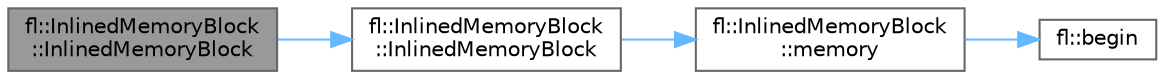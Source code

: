 digraph "fl::InlinedMemoryBlock::InlinedMemoryBlock"
{
 // INTERACTIVE_SVG=YES
 // LATEX_PDF_SIZE
  bgcolor="transparent";
  edge [fontname=Helvetica,fontsize=10,labelfontname=Helvetica,labelfontsize=10];
  node [fontname=Helvetica,fontsize=10,shape=box,height=0.2,width=0.4];
  rankdir="LR";
  Node1 [id="Node000001",label="fl::InlinedMemoryBlock\l::InlinedMemoryBlock",height=0.2,width=0.4,color="gray40", fillcolor="grey60", style="filled", fontcolor="black",tooltip=" "];
  Node1 -> Node2 [id="edge1_Node000001_Node000002",color="steelblue1",style="solid",tooltip=" "];
  Node2 [id="Node000002",label="fl::InlinedMemoryBlock\l::InlinedMemoryBlock",height=0.2,width=0.4,color="grey40", fillcolor="white", style="filled",URL="$da/dc5/structfl_1_1_inlined_memory_block_a370979774a0628532f1f3b430b4ce72f.html#a370979774a0628532f1f3b430b4ce72f",tooltip=" "];
  Node2 -> Node3 [id="edge2_Node000002_Node000003",color="steelblue1",style="solid",tooltip=" "];
  Node3 [id="Node000003",label="fl::InlinedMemoryBlock\l::memory",height=0.2,width=0.4,color="grey40", fillcolor="white", style="filled",URL="$da/dc5/structfl_1_1_inlined_memory_block_ac7adc8a37e4bb8a399eb2e32c85409ef.html#ac7adc8a37e4bb8a399eb2e32c85409ef",tooltip=" "];
  Node3 -> Node4 [id="edge3_Node000003_Node000004",color="steelblue1",style="solid",tooltip=" "];
  Node4 [id="Node000004",label="fl::begin",height=0.2,width=0.4,color="grey40", fillcolor="white", style="filled",URL="$d4/d36/namespacefl_a44ec854fe5278548217eba95585d0e58.html#a44ec854fe5278548217eba95585d0e58",tooltip=" "];
}
